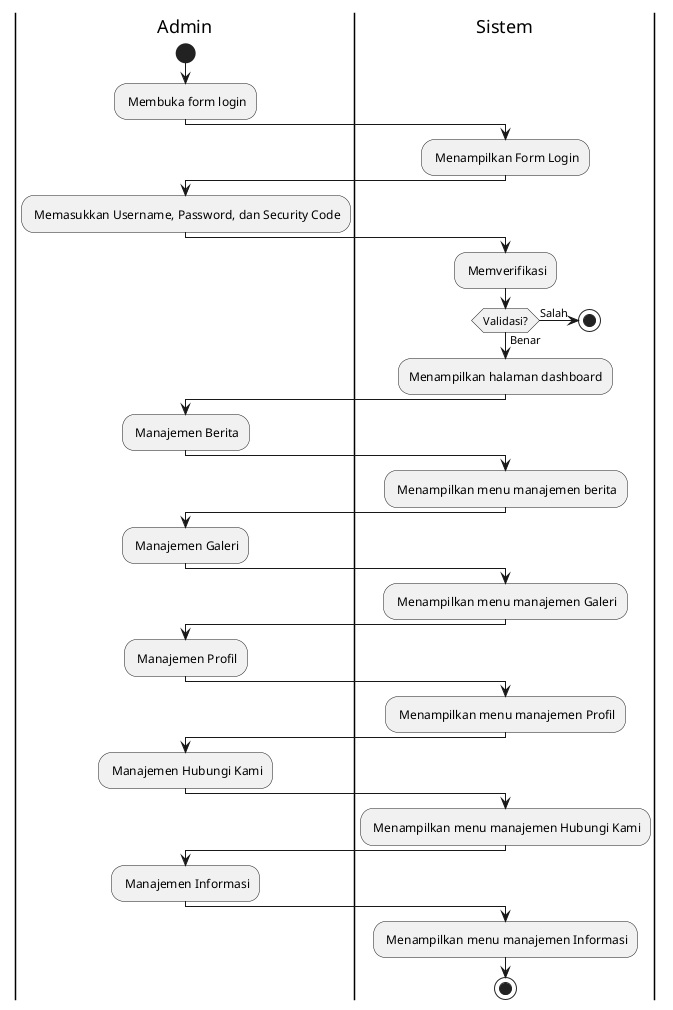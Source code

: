 @startuml
|Admin|
start
: Membuka form login;
|Sistem|
: Menampilkan Form Login;
|Admin|
: Memasukkan Username, Password, dan Security Code;
|Sistem|
: Memverifikasi;

if (Validasi?) then (Salah)
    stop
else (Benar)
    :Menampilkan halaman dashboard;
endif

|Admin|
: Manajemen Berita;
|Sistem|
: Menampilkan menu manajemen berita;

|Admin|
: Manajemen Galeri;
|Sistem|
: Menampilkan menu manajemen Galeri;

|Admin|
: Manajemen Profil;
|Sistem|
: Menampilkan menu manajemen Profil;

|Admin|
: Manajemen Hubungi Kami;
|Sistem|
: Menampilkan menu manajemen Hubungi Kami;

|Admin|
: Manajemen Informasi;
|Sistem|
: Menampilkan menu manajemen Informasi;

stop
@enduml

